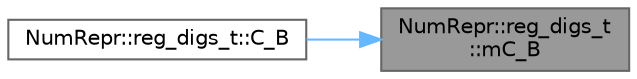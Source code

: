 digraph "NumRepr::reg_digs_t::mC_B"
{
 // INTERACTIVE_SVG=YES
 // LATEX_PDF_SIZE
  bgcolor="transparent";
  edge [fontname=Helvetica,fontsize=10,labelfontname=Helvetica,labelfontsize=10];
  node [fontname=Helvetica,fontsize=10,shape=box,height=0.2,width=0.4];
  rankdir="RL";
  Node1 [label="NumRepr::reg_digs_t\l::mC_B",height=0.2,width=0.4,color="gray40", fillcolor="grey60", style="filled", fontcolor="black",tooltip=" "];
  Node1 -> Node2 [dir="back",color="steelblue1",style="solid"];
  Node2 [label="NumRepr::reg_digs_t::C_B",height=0.2,width=0.4,color="grey40", fillcolor="white", style="filled",URL="$struct_num_repr_1_1reg__digs__t.html#a61e3773ab1f1b47ae335e5c561ca5c6c",tooltip=" "];
}
